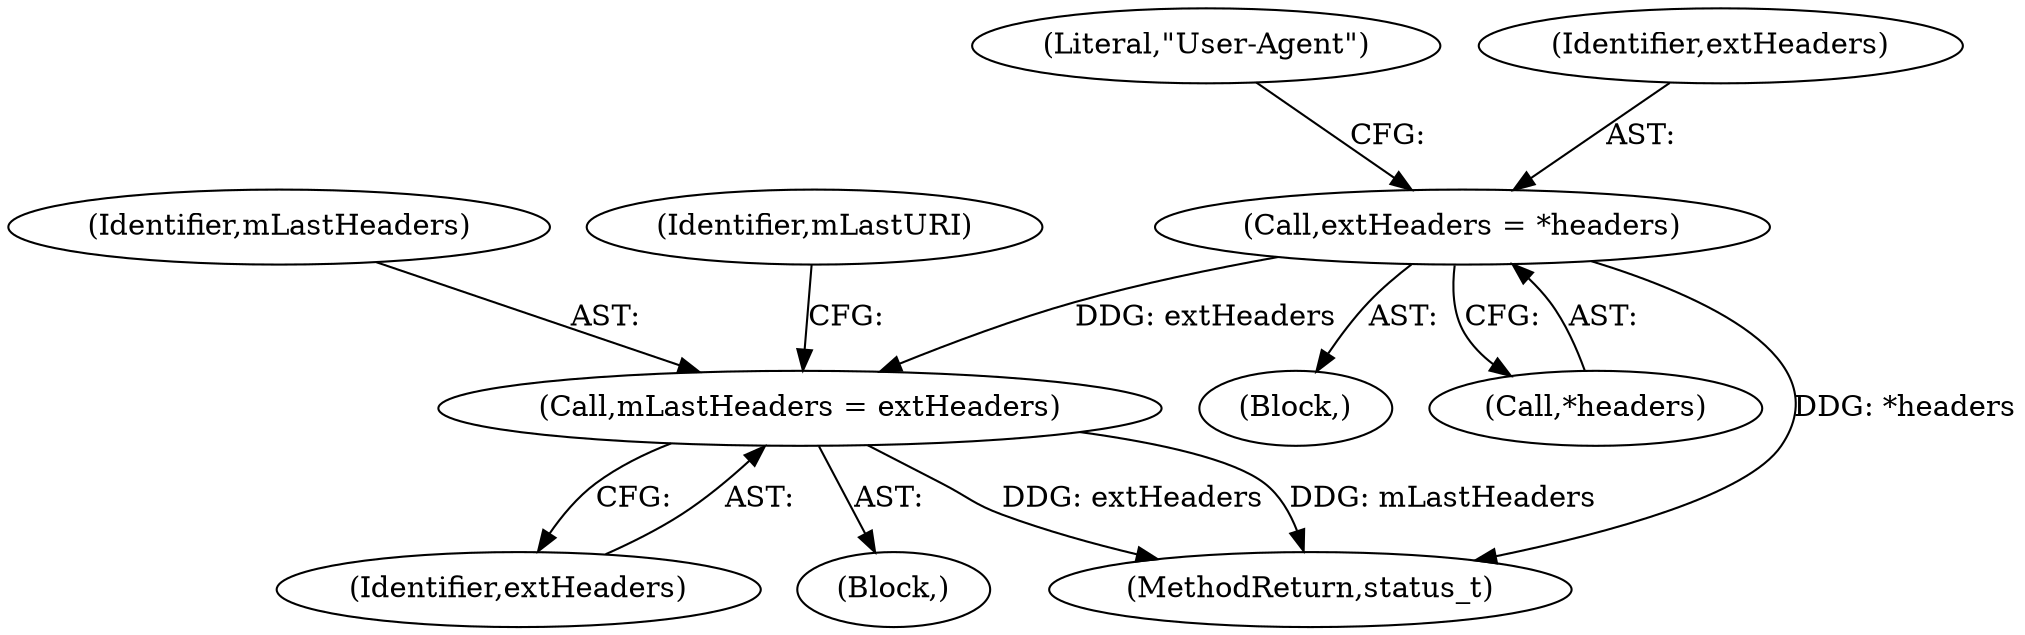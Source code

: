 digraph "0_Android_3b1c9f692c4d4b7a683c2b358fc89e831a641b88@pointer" {
"1000119" [label="(Call,extHeaders = *headers)"];
"1000142" [label="(Call,mLastHeaders = extHeaders)"];
"1000144" [label="(Identifier,extHeaders)"];
"1000143" [label="(Identifier,mLastHeaders)"];
"1000119" [label="(Call,extHeaders = *headers)"];
"1000118" [label="(Block,)"];
"1000127" [label="(Literal,\"User-Agent\")"];
"1000142" [label="(Call,mLastHeaders = extHeaders)"];
"1000105" [label="(Block,)"];
"1000146" [label="(Identifier,mLastURI)"];
"1000121" [label="(Call,*headers)"];
"1000120" [label="(Identifier,extHeaders)"];
"1000169" [label="(MethodReturn,status_t)"];
"1000119" -> "1000118"  [label="AST: "];
"1000119" -> "1000121"  [label="CFG: "];
"1000120" -> "1000119"  [label="AST: "];
"1000121" -> "1000119"  [label="AST: "];
"1000127" -> "1000119"  [label="CFG: "];
"1000119" -> "1000169"  [label="DDG: *headers"];
"1000119" -> "1000142"  [label="DDG: extHeaders"];
"1000142" -> "1000105"  [label="AST: "];
"1000142" -> "1000144"  [label="CFG: "];
"1000143" -> "1000142"  [label="AST: "];
"1000144" -> "1000142"  [label="AST: "];
"1000146" -> "1000142"  [label="CFG: "];
"1000142" -> "1000169"  [label="DDG: extHeaders"];
"1000142" -> "1000169"  [label="DDG: mLastHeaders"];
}
